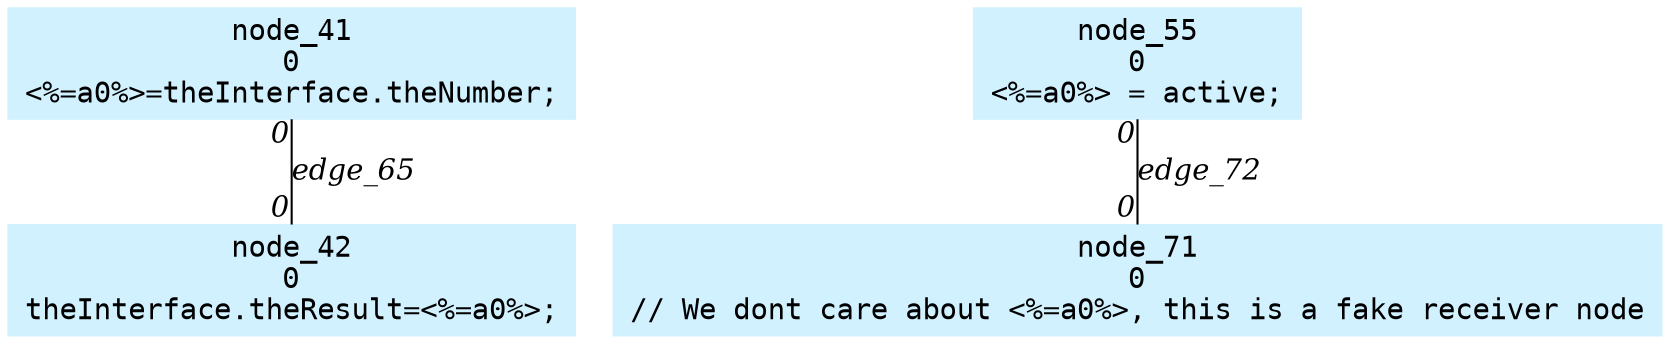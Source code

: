 digraph g{node_41 [shape=box, style=filled, color="#d1f1ff", fontname="Courier", label="node_41
0
<%=a0%>=theInterface.theNumber;
" ]
node_42 [shape=box, style=filled, color="#d1f1ff", fontname="Courier", label="node_42
0
theInterface.theResult=<%=a0%>;
" ]
node_55 [shape=box, style=filled, color="#d1f1ff", fontname="Courier", label="node_55
0
<%=a0%> = active;
" ]
node_71 [shape=box, style=filled, color="#d1f1ff", fontname="Courier", label="node_71
0
// We dont care about <%=a0%>, this is a fake receiver node
" ]
node_41 -> node_42 [dir=none, arrowHead=none, fontname="Times-Italic", label="edge_65",  headlabel="0", taillabel="0" ]
node_55 -> node_71 [dir=none, arrowHead=none, fontname="Times-Italic", label="edge_72",  headlabel="0", taillabel="0" ]
}